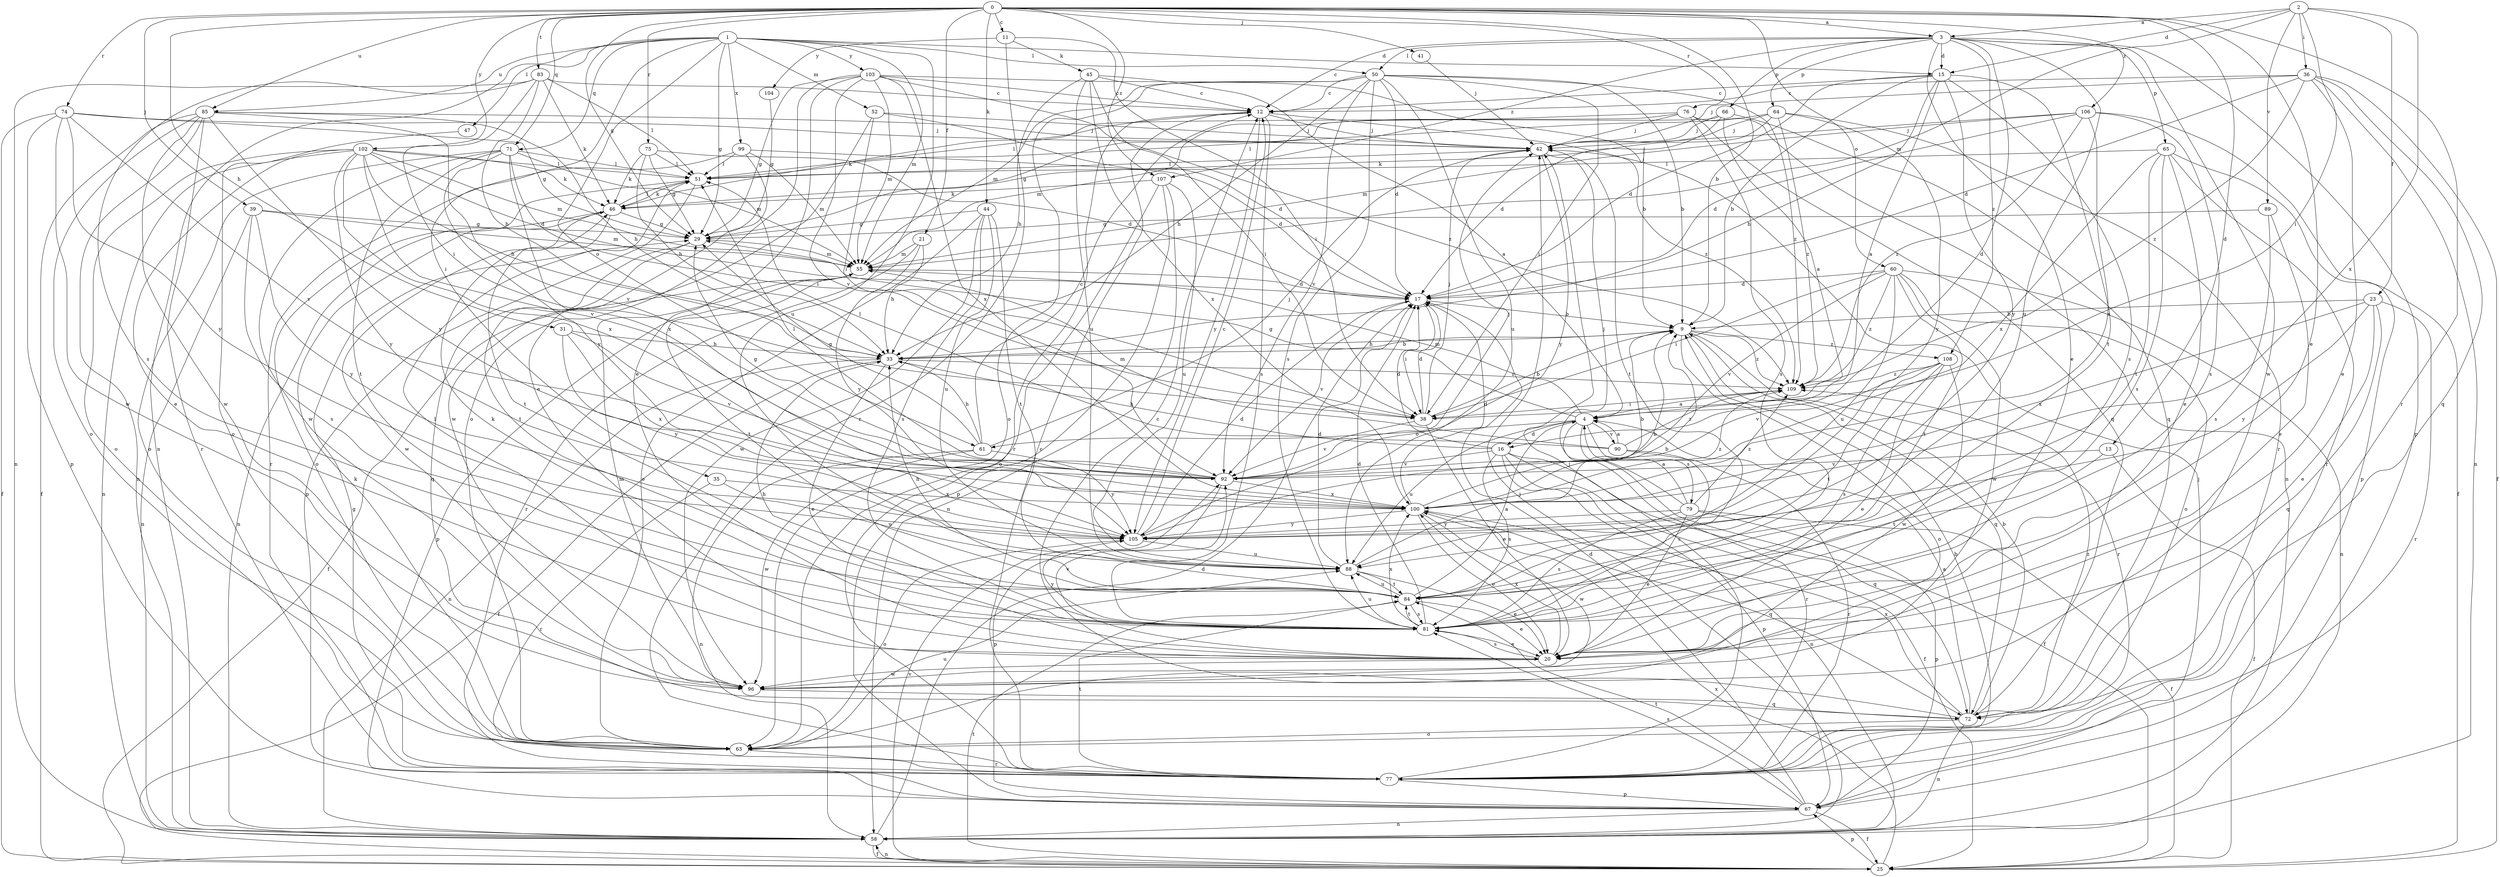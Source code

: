 strict digraph  {
0;
1;
2;
3;
4;
9;
11;
12;
13;
15;
16;
17;
20;
21;
23;
25;
29;
31;
33;
35;
36;
38;
39;
41;
42;
44;
45;
46;
47;
50;
51;
52;
55;
58;
60;
61;
63;
64;
65;
66;
67;
71;
72;
74;
75;
76;
77;
79;
81;
83;
84;
85;
88;
89;
90;
92;
96;
99;
100;
102;
103;
104;
105;
106;
107;
108;
109;
0 -> 3  [label=a];
0 -> 9  [label=b];
0 -> 11  [label=c];
0 -> 13  [label=d];
0 -> 20  [label=e];
0 -> 21  [label=f];
0 -> 29  [label=g];
0 -> 31  [label=h];
0 -> 39  [label=j];
0 -> 41  [label=j];
0 -> 44  [label=k];
0 -> 60  [label=o];
0 -> 71  [label=q];
0 -> 74  [label=r];
0 -> 75  [label=r];
0 -> 76  [label=r];
0 -> 77  [label=r];
0 -> 83  [label=t];
0 -> 85  [label=u];
0 -> 102  [label=y];
0 -> 106  [label=z];
0 -> 107  [label=z];
1 -> 15  [label=d];
1 -> 29  [label=g];
1 -> 35  [label=i];
1 -> 47  [label=l];
1 -> 50  [label=l];
1 -> 52  [label=m];
1 -> 55  [label=m];
1 -> 58  [label=n];
1 -> 61  [label=o];
1 -> 71  [label=q];
1 -> 85  [label=u];
1 -> 88  [label=u];
1 -> 99  [label=x];
1 -> 103  [label=y];
2 -> 3  [label=a];
2 -> 15  [label=d];
2 -> 23  [label=f];
2 -> 36  [label=i];
2 -> 38  [label=i];
2 -> 55  [label=m];
2 -> 89  [label=v];
2 -> 100  [label=x];
3 -> 12  [label=c];
3 -> 15  [label=d];
3 -> 16  [label=d];
3 -> 20  [label=e];
3 -> 50  [label=l];
3 -> 64  [label=p];
3 -> 65  [label=p];
3 -> 66  [label=p];
3 -> 67  [label=p];
3 -> 88  [label=u];
3 -> 96  [label=w];
3 -> 107  [label=z];
3 -> 108  [label=z];
4 -> 16  [label=d];
4 -> 25  [label=f];
4 -> 29  [label=g];
4 -> 55  [label=m];
4 -> 61  [label=o];
4 -> 77  [label=r];
4 -> 79  [label=s];
4 -> 88  [label=u];
4 -> 90  [label=v];
9 -> 33  [label=h];
9 -> 63  [label=o];
9 -> 72  [label=q];
9 -> 77  [label=r];
9 -> 108  [label=z];
9 -> 109  [label=z];
11 -> 38  [label=i];
11 -> 45  [label=k];
11 -> 77  [label=r];
11 -> 104  [label=y];
12 -> 42  [label=j];
12 -> 46  [label=k];
12 -> 77  [label=r];
12 -> 81  [label=s];
12 -> 105  [label=y];
12 -> 109  [label=z];
13 -> 25  [label=f];
13 -> 84  [label=t];
13 -> 92  [label=v];
15 -> 4  [label=a];
15 -> 9  [label=b];
15 -> 12  [label=c];
15 -> 17  [label=d];
15 -> 33  [label=h];
15 -> 81  [label=s];
15 -> 84  [label=t];
15 -> 105  [label=y];
16 -> 17  [label=d];
16 -> 25  [label=f];
16 -> 33  [label=h];
16 -> 58  [label=n];
16 -> 67  [label=p];
16 -> 72  [label=q];
16 -> 81  [label=s];
16 -> 92  [label=v];
17 -> 9  [label=b];
17 -> 38  [label=i];
17 -> 92  [label=v];
20 -> 51  [label=l];
20 -> 81  [label=s];
20 -> 92  [label=v];
20 -> 96  [label=w];
20 -> 100  [label=x];
21 -> 33  [label=h];
21 -> 55  [label=m];
21 -> 77  [label=r];
21 -> 105  [label=y];
23 -> 9  [label=b];
23 -> 20  [label=e];
23 -> 72  [label=q];
23 -> 77  [label=r];
23 -> 100  [label=x];
23 -> 105  [label=y];
25 -> 58  [label=n];
25 -> 67  [label=p];
25 -> 84  [label=t];
25 -> 92  [label=v];
25 -> 100  [label=x];
29 -> 55  [label=m];
29 -> 72  [label=q];
29 -> 84  [label=t];
31 -> 33  [label=h];
31 -> 92  [label=v];
31 -> 100  [label=x];
31 -> 105  [label=y];
33 -> 9  [label=b];
33 -> 20  [label=e];
33 -> 25  [label=f];
33 -> 58  [label=n];
33 -> 109  [label=z];
35 -> 77  [label=r];
35 -> 88  [label=u];
35 -> 100  [label=x];
36 -> 12  [label=c];
36 -> 17  [label=d];
36 -> 20  [label=e];
36 -> 25  [label=f];
36 -> 42  [label=j];
36 -> 58  [label=n];
36 -> 72  [label=q];
36 -> 109  [label=z];
38 -> 9  [label=b];
38 -> 17  [label=d];
38 -> 20  [label=e];
38 -> 42  [label=j];
38 -> 92  [label=v];
39 -> 29  [label=g];
39 -> 55  [label=m];
39 -> 58  [label=n];
39 -> 81  [label=s];
39 -> 105  [label=y];
41 -> 42  [label=j];
42 -> 51  [label=l];
42 -> 84  [label=t];
42 -> 105  [label=y];
44 -> 29  [label=g];
44 -> 63  [label=o];
44 -> 81  [label=s];
44 -> 84  [label=t];
44 -> 88  [label=u];
44 -> 96  [label=w];
45 -> 4  [label=a];
45 -> 12  [label=c];
45 -> 33  [label=h];
45 -> 38  [label=i];
45 -> 88  [label=u];
45 -> 100  [label=x];
46 -> 29  [label=g];
46 -> 51  [label=l];
46 -> 58  [label=n];
46 -> 84  [label=t];
46 -> 96  [label=w];
47 -> 63  [label=o];
50 -> 9  [label=b];
50 -> 12  [label=c];
50 -> 17  [label=d];
50 -> 33  [label=h];
50 -> 38  [label=i];
50 -> 55  [label=m];
50 -> 63  [label=o];
50 -> 81  [label=s];
50 -> 88  [label=u];
50 -> 92  [label=v];
50 -> 109  [label=z];
51 -> 46  [label=k];
51 -> 63  [label=o];
51 -> 67  [label=p];
52 -> 17  [label=d];
52 -> 20  [label=e];
52 -> 38  [label=i];
52 -> 42  [label=j];
55 -> 17  [label=d];
55 -> 25  [label=f];
55 -> 67  [label=p];
55 -> 84  [label=t];
58 -> 17  [label=d];
58 -> 25  [label=f];
58 -> 42  [label=j];
60 -> 17  [label=d];
60 -> 38  [label=i];
60 -> 58  [label=n];
60 -> 63  [label=o];
60 -> 84  [label=t];
60 -> 88  [label=u];
60 -> 92  [label=v];
60 -> 96  [label=w];
60 -> 109  [label=z];
61 -> 12  [label=c];
61 -> 29  [label=g];
61 -> 33  [label=h];
61 -> 42  [label=j];
61 -> 58  [label=n];
61 -> 96  [label=w];
61 -> 105  [label=y];
63 -> 46  [label=k];
63 -> 77  [label=r];
63 -> 88  [label=u];
64 -> 42  [label=j];
64 -> 46  [label=k];
64 -> 51  [label=l];
64 -> 77  [label=r];
64 -> 105  [label=y];
64 -> 109  [label=z];
65 -> 20  [label=e];
65 -> 51  [label=l];
65 -> 67  [label=p];
65 -> 77  [label=r];
65 -> 81  [label=s];
65 -> 84  [label=t];
65 -> 100  [label=x];
66 -> 4  [label=a];
66 -> 17  [label=d];
66 -> 29  [label=g];
66 -> 42  [label=j];
66 -> 72  [label=q];
67 -> 17  [label=d];
67 -> 25  [label=f];
67 -> 42  [label=j];
67 -> 58  [label=n];
67 -> 81  [label=s];
67 -> 84  [label=t];
71 -> 38  [label=i];
71 -> 51  [label=l];
71 -> 55  [label=m];
71 -> 63  [label=o];
71 -> 84  [label=t];
71 -> 96  [label=w];
71 -> 100  [label=x];
71 -> 105  [label=y];
72 -> 4  [label=a];
72 -> 9  [label=b];
72 -> 12  [label=c];
72 -> 58  [label=n];
72 -> 63  [label=o];
72 -> 100  [label=x];
72 -> 109  [label=z];
74 -> 25  [label=f];
74 -> 29  [label=g];
74 -> 42  [label=j];
74 -> 67  [label=p];
74 -> 92  [label=v];
74 -> 96  [label=w];
74 -> 105  [label=y];
75 -> 17  [label=d];
75 -> 29  [label=g];
75 -> 33  [label=h];
75 -> 46  [label=k];
75 -> 51  [label=l];
76 -> 42  [label=j];
76 -> 51  [label=l];
76 -> 55  [label=m];
76 -> 58  [label=n];
76 -> 72  [label=q];
76 -> 81  [label=s];
77 -> 9  [label=b];
77 -> 12  [label=c];
77 -> 29  [label=g];
77 -> 42  [label=j];
77 -> 67  [label=p];
77 -> 84  [label=t];
79 -> 4  [label=a];
79 -> 20  [label=e];
79 -> 25  [label=f];
79 -> 42  [label=j];
79 -> 67  [label=p];
79 -> 81  [label=s];
79 -> 105  [label=y];
79 -> 109  [label=z];
81 -> 17  [label=d];
81 -> 20  [label=e];
81 -> 33  [label=h];
81 -> 46  [label=k];
81 -> 84  [label=t];
81 -> 88  [label=u];
81 -> 100  [label=x];
81 -> 105  [label=y];
83 -> 12  [label=c];
83 -> 33  [label=h];
83 -> 38  [label=i];
83 -> 46  [label=k];
83 -> 51  [label=l];
83 -> 58  [label=n];
83 -> 81  [label=s];
84 -> 4  [label=a];
84 -> 20  [label=e];
84 -> 33  [label=h];
84 -> 81  [label=s];
84 -> 88  [label=u];
85 -> 25  [label=f];
85 -> 33  [label=h];
85 -> 42  [label=j];
85 -> 58  [label=n];
85 -> 63  [label=o];
85 -> 77  [label=r];
85 -> 92  [label=v];
85 -> 96  [label=w];
85 -> 105  [label=y];
88 -> 9  [label=b];
88 -> 17  [label=d];
88 -> 20  [label=e];
88 -> 84  [label=t];
89 -> 20  [label=e];
89 -> 29  [label=g];
89 -> 81  [label=s];
90 -> 4  [label=a];
90 -> 51  [label=l];
90 -> 55  [label=m];
90 -> 77  [label=r];
90 -> 81  [label=s];
90 -> 109  [label=z];
92 -> 29  [label=g];
92 -> 42  [label=j];
92 -> 51  [label=l];
92 -> 67  [label=p];
92 -> 100  [label=x];
96 -> 55  [label=m];
96 -> 72  [label=q];
99 -> 17  [label=d];
99 -> 51  [label=l];
99 -> 55  [label=m];
99 -> 77  [label=r];
99 -> 96  [label=w];
100 -> 9  [label=b];
100 -> 17  [label=d];
100 -> 20  [label=e];
100 -> 72  [label=q];
100 -> 96  [label=w];
100 -> 105  [label=y];
100 -> 109  [label=z];
102 -> 17  [label=d];
102 -> 20  [label=e];
102 -> 33  [label=h];
102 -> 46  [label=k];
102 -> 51  [label=l];
102 -> 55  [label=m];
102 -> 58  [label=n];
102 -> 63  [label=o];
102 -> 92  [label=v];
102 -> 100  [label=x];
102 -> 105  [label=y];
103 -> 9  [label=b];
103 -> 12  [label=c];
103 -> 20  [label=e];
103 -> 29  [label=g];
103 -> 55  [label=m];
103 -> 63  [label=o];
103 -> 92  [label=v];
103 -> 100  [label=x];
103 -> 109  [label=z];
104 -> 29  [label=g];
105 -> 9  [label=b];
105 -> 12  [label=c];
105 -> 17  [label=d];
105 -> 63  [label=o];
105 -> 88  [label=u];
106 -> 17  [label=d];
106 -> 25  [label=f];
106 -> 42  [label=j];
106 -> 55  [label=m];
106 -> 81  [label=s];
106 -> 100  [label=x];
106 -> 109  [label=z];
107 -> 46  [label=k];
107 -> 58  [label=n];
107 -> 63  [label=o];
107 -> 67  [label=p];
107 -> 88  [label=u];
108 -> 20  [label=e];
108 -> 81  [label=s];
108 -> 84  [label=t];
108 -> 92  [label=v];
108 -> 96  [label=w];
108 -> 109  [label=z];
109 -> 4  [label=a];
109 -> 38  [label=i];
}
